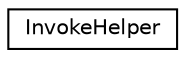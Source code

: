 digraph "Иерархия классов. Графический вид."
{
 // LATEX_PDF_SIZE
  edge [fontname="Helvetica",fontsize="10",labelfontname="Helvetica",labelfontsize="10"];
  node [fontname="Helvetica",fontsize="10",shape=record];
  rankdir="LR";
  Node0 [label="InvokeHelper",height=0.2,width=0.4,color="black", fillcolor="white", style="filled",URL="$classInvokeHelper.html",tooltip=" "];
}
